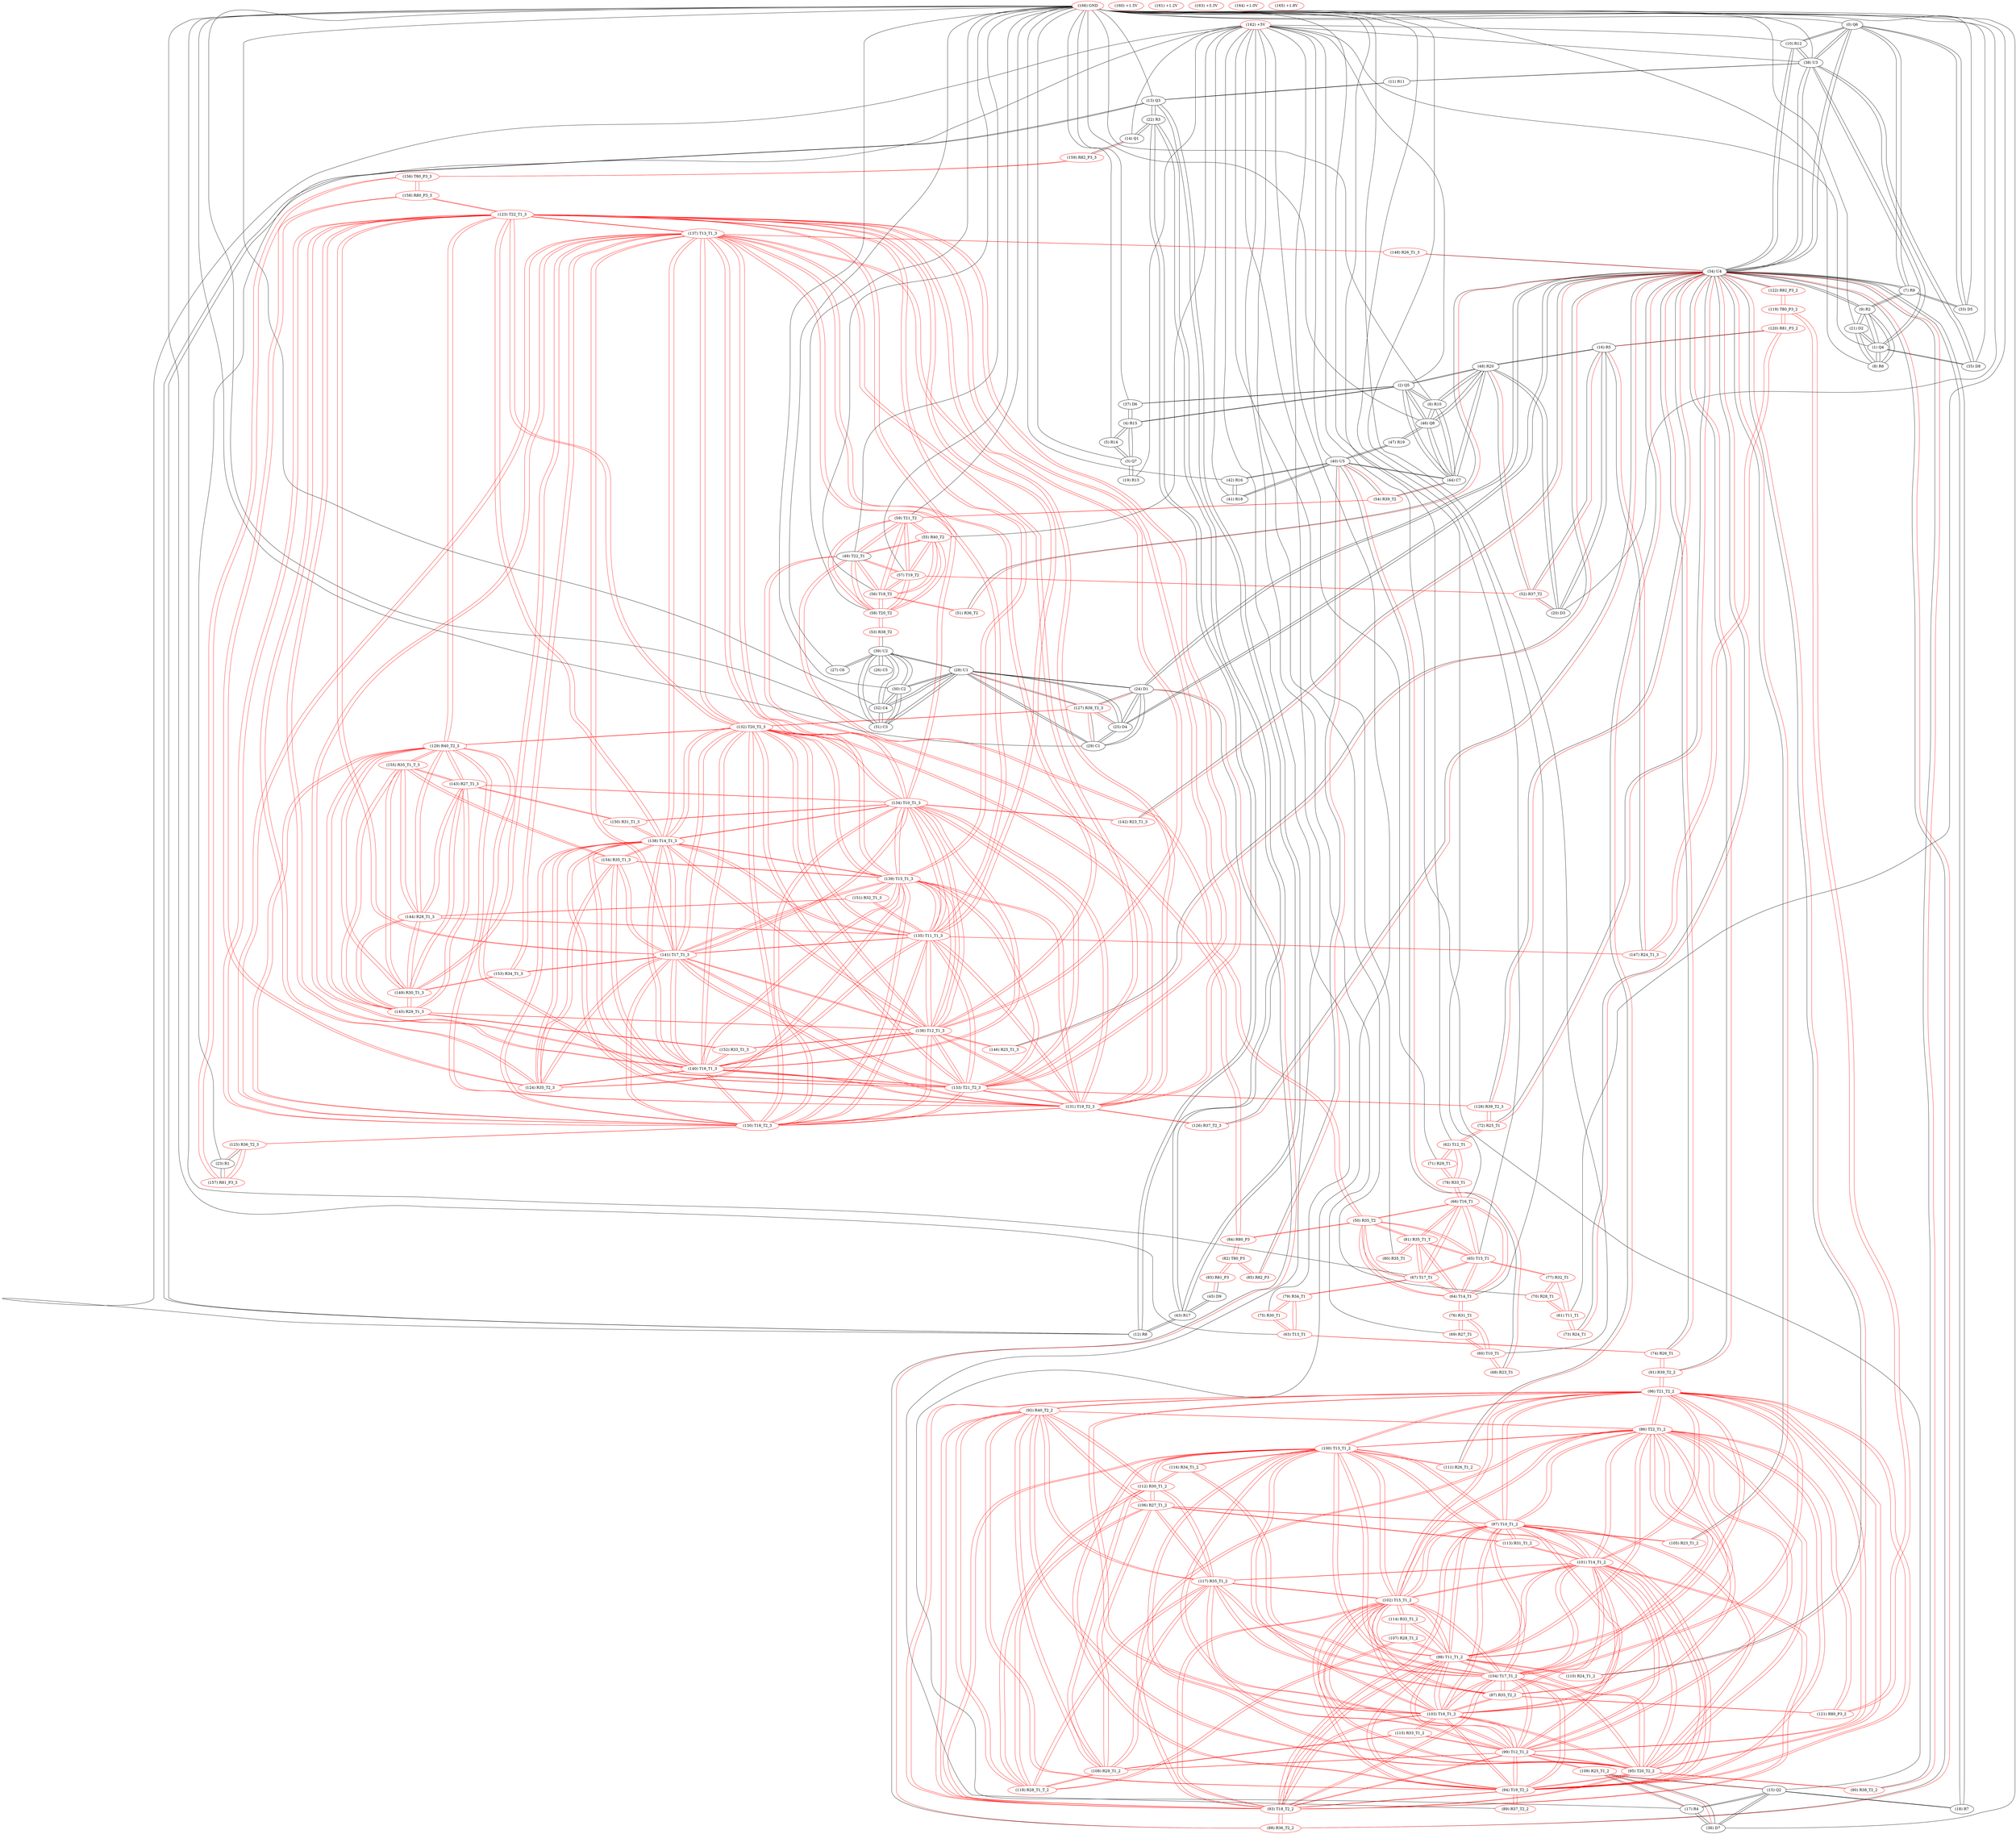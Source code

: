 graph {
	0 [label="(0) Q6"]
	10 [label="(10) R12"]
	34 [label="(34) U4"]
	38 [label="(38) U3"]
	7 [label="(7) R9"]
	33 [label="(33) D5"]
	1 [label="(1) Q4"]
	35 [label="(35) D8"]
	38 [label="(38) U3"]
	9 [label="(9) R2"]
	8 [label="(8) R6"]
	21 [label="(21) D2"]
	2 [label="(2) Q5"]
	6 [label="(6) R10"]
	48 [label="(48) R20"]
	44 [label="(44) C7"]
	46 [label="(46) Q8"]
	4 [label="(4) R15"]
	37 [label="(37) D6"]
	3 [label="(3) Q7"]
	4 [label="(4) R15"]
	5 [label="(5) R14"]
	19 [label="(19) R13"]
	4 [label="(4) R15"]
	3 [label="(3) Q7"]
	5 [label="(5) R14"]
	2 [label="(2) Q5"]
	37 [label="(37) D6"]
	5 [label="(5) R14"]
	3 [label="(3) Q7"]
	4 [label="(4) R15"]
	6 [label="(6) R10"]
	2 [label="(2) Q5"]
	48 [label="(48) R20"]
	44 [label="(44) C7"]
	46 [label="(46) Q8"]
	7 [label="(7) R9"]
	34 [label="(34) U4"]
	9 [label="(9) R2"]
	0 [label="(0) Q6"]
	33 [label="(33) D5"]
	8 [label="(8) R6"]
	1 [label="(1) Q4"]
	9 [label="(9) R2"]
	21 [label="(21) D2"]
	9 [label="(9) R2"]
	34 [label="(34) U4"]
	7 [label="(7) R9"]
	1 [label="(1) Q4"]
	8 [label="(8) R6"]
	21 [label="(21) D2"]
	10 [label="(10) R12"]
	0 [label="(0) Q6"]
	34 [label="(34) U4"]
	38 [label="(38) U3"]
	11 [label="(11) R11"]
	38 [label="(38) U3"]
	13 [label="(13) Q3"]
	12 [label="(12) R8"]
	13 [label="(13) Q3"]
	43 [label="(43) R17"]
	22 [label="(22) R3"]
	13 [label="(13) Q3"]
	12 [label="(12) R8"]
	43 [label="(43) R17"]
	22 [label="(22) R3"]
	11 [label="(11) R11"]
	14 [label="(14) Q1"]
	22 [label="(22) R3"]
	159 [label="(159) R82_P3_3"]
	15 [label="(15) Q2"]
	17 [label="(17) R4"]
	36 [label="(36) D7"]
	109 [label="(109) R25_T1_2"]
	18 [label="(18) R7"]
	16 [label="(16) R5"]
	120 [label="(120) R81_P3_2"]
	147 [label="(147) R24_T1_3"]
	48 [label="(48) R20"]
	20 [label="(20) D3"]
	52 [label="(52) R37_T2"]
	17 [label="(17) R4"]
	15 [label="(15) Q2"]
	36 [label="(36) D7"]
	109 [label="(109) R25_T1_2"]
	18 [label="(18) R7"]
	34 [label="(34) U4"]
	15 [label="(15) Q2"]
	19 [label="(19) R13"]
	3 [label="(3) Q7"]
	20 [label="(20) D3"]
	48 [label="(48) R20"]
	16 [label="(16) R5"]
	52 [label="(52) R37_T2"]
	21 [label="(21) D2"]
	1 [label="(1) Q4"]
	9 [label="(9) R2"]
	8 [label="(8) R6"]
	22 [label="(22) R3"]
	14 [label="(14) Q1"]
	12 [label="(12) R8"]
	13 [label="(13) Q3"]
	43 [label="(43) R17"]
	23 [label="(23) R1"]
	157 [label="(157) R81_P3_3"]
	125 [label="(125) R36_T2_3"]
	24 [label="(24) D1"]
	34 [label="(34) U4"]
	88 [label="(88) R36_T2_2"]
	25 [label="(25) D4"]
	28 [label="(28) U1"]
	29 [label="(29) C1"]
	127 [label="(127) R38_T2_3"]
	25 [label="(25) D4"]
	34 [label="(34) U4"]
	24 [label="(24) D1"]
	28 [label="(28) U1"]
	29 [label="(29) C1"]
	127 [label="(127) R38_T2_3"]
	26 [label="(26) C5"]
	39 [label="(39) U2"]
	27 [label="(27) C6"]
	39 [label="(39) U2"]
	28 [label="(28) U1"]
	39 [label="(39) U2"]
	31 [label="(31) C3"]
	32 [label="(32) C4"]
	30 [label="(30) C2"]
	24 [label="(24) D1"]
	25 [label="(25) D4"]
	29 [label="(29) C1"]
	127 [label="(127) R38_T2_3"]
	29 [label="(29) C1"]
	24 [label="(24) D1"]
	25 [label="(25) D4"]
	28 [label="(28) U1"]
	127 [label="(127) R38_T2_3"]
	30 [label="(30) C2"]
	39 [label="(39) U2"]
	28 [label="(28) U1"]
	31 [label="(31) C3"]
	32 [label="(32) C4"]
	31 [label="(31) C3"]
	39 [label="(39) U2"]
	28 [label="(28) U1"]
	32 [label="(32) C4"]
	30 [label="(30) C2"]
	32 [label="(32) C4"]
	39 [label="(39) U2"]
	28 [label="(28) U1"]
	31 [label="(31) C3"]
	30 [label="(30) C2"]
	33 [label="(33) D5"]
	0 [label="(0) Q6"]
	7 [label="(7) R9"]
	34 [label="(34) U4"]
	18 [label="(18) R7"]
	0 [label="(0) Q6"]
	10 [label="(10) R12"]
	38 [label="(38) U3"]
	24 [label="(24) D1"]
	88 [label="(88) R36_T2_2"]
	110 [label="(110) R24_T1_2"]
	142 [label="(142) R23_T1_3"]
	111 [label="(111) R26_T1_2"]
	74 [label="(74) R26_T1"]
	91 [label="(91) R39_T2_2"]
	126 [label="(126) R37_T2_3"]
	72 [label="(72) R25_T1"]
	128 [label="(128) R39_T2_3"]
	90 [label="(90) R38_T2_2"]
	146 [label="(146) R25_T1_3"]
	148 [label="(148) R26_T1_3"]
	51 [label="(51) R36_T2"]
	73 [label="(73) R24_T1"]
	105 [label="(105) R23_T1_2"]
	7 [label="(7) R9"]
	9 [label="(9) R2"]
	25 [label="(25) D4"]
	122 [label="(122) R82_P3_2"]
	35 [label="(35) D8"]
	1 [label="(1) Q4"]
	38 [label="(38) U3"]
	36 [label="(36) D7"]
	17 [label="(17) R4"]
	15 [label="(15) Q2"]
	109 [label="(109) R25_T1_2"]
	37 [label="(37) D6"]
	4 [label="(4) R15"]
	2 [label="(2) Q5"]
	38 [label="(38) U3"]
	0 [label="(0) Q6"]
	10 [label="(10) R12"]
	34 [label="(34) U4"]
	1 [label="(1) Q4"]
	35 [label="(35) D8"]
	11 [label="(11) R11"]
	39 [label="(39) U2"]
	28 [label="(28) U1"]
	31 [label="(31) C3"]
	32 [label="(32) C4"]
	30 [label="(30) C2"]
	26 [label="(26) C5"]
	53 [label="(53) R38_T2"]
	27 [label="(27) C6"]
	40 [label="(40) U5"]
	47 [label="(47) R19"]
	44 [label="(44) C7"]
	54 [label="(54) R39_T2"]
	42 [label="(42) R16"]
	41 [label="(41) R18"]
	68 [label="(68) R23_T1"]
	85 [label="(85) R82_P3"]
	41 [label="(41) R18"]
	42 [label="(42) R16"]
	40 [label="(40) U5"]
	42 [label="(42) R16"]
	41 [label="(41) R18"]
	40 [label="(40) U5"]
	43 [label="(43) R17"]
	45 [label="(45) D9"]
	12 [label="(12) R8"]
	13 [label="(13) Q3"]
	22 [label="(22) R3"]
	44 [label="(44) C7"]
	40 [label="(40) U5"]
	54 [label="(54) R39_T2"]
	6 [label="(6) R10"]
	2 [label="(2) Q5"]
	48 [label="(48) R20"]
	46 [label="(46) Q8"]
	45 [label="(45) D9"]
	43 [label="(43) R17"]
	83 [label="(83) R81_P3"]
	46 [label="(46) Q8"]
	47 [label="(47) R19"]
	6 [label="(6) R10"]
	2 [label="(2) Q5"]
	48 [label="(48) R20"]
	44 [label="(44) C7"]
	47 [label="(47) R19"]
	40 [label="(40) U5"]
	46 [label="(46) Q8"]
	48 [label="(48) R20"]
	6 [label="(6) R10"]
	2 [label="(2) Q5"]
	44 [label="(44) C7"]
	46 [label="(46) Q8"]
	20 [label="(20) D3"]
	16 [label="(16) R5"]
	52 [label="(52) R37_T2"]
	49 [label="(49) T22_T1"]
	57 [label="(57) T19_T2"]
	58 [label="(58) T20_T2"]
	59 [label="(59) T21_T2"]
	56 [label="(56) T18_T2"]
	55 [label="(55) R40_T2"]
	84 [label="(84) R80_P3"]
	50 [label="(50) R35_T2"]
	50 [label="(50) R35_T2" color=red]
	65 [label="(65) T15_T1"]
	66 [label="(66) T16_T1"]
	64 [label="(64) T14_T1"]
	67 [label="(67) T17_T1"]
	81 [label="(81) R35_T1_T"]
	84 [label="(84) R80_P3"]
	49 [label="(49) T22_T1"]
	51 [label="(51) R36_T2" color=red]
	34 [label="(34) U4"]
	56 [label="(56) T18_T2"]
	52 [label="(52) R37_T2" color=red]
	48 [label="(48) R20"]
	20 [label="(20) D3"]
	16 [label="(16) R5"]
	57 [label="(57) T19_T2"]
	53 [label="(53) R38_T2" color=red]
	39 [label="(39) U2"]
	58 [label="(58) T20_T2"]
	54 [label="(54) R39_T2" color=red]
	44 [label="(44) C7"]
	40 [label="(40) U5"]
	59 [label="(59) T21_T2"]
	55 [label="(55) R40_T2" color=red]
	57 [label="(57) T19_T2"]
	58 [label="(58) T20_T2"]
	59 [label="(59) T21_T2"]
	49 [label="(49) T22_T1"]
	56 [label="(56) T18_T2"]
	56 [label="(56) T18_T2" color=red]
	57 [label="(57) T19_T2"]
	58 [label="(58) T20_T2"]
	59 [label="(59) T21_T2"]
	49 [label="(49) T22_T1"]
	55 [label="(55) R40_T2"]
	51 [label="(51) R36_T2"]
	57 [label="(57) T19_T2" color=red]
	58 [label="(58) T20_T2"]
	59 [label="(59) T21_T2"]
	49 [label="(49) T22_T1"]
	56 [label="(56) T18_T2"]
	55 [label="(55) R40_T2"]
	52 [label="(52) R37_T2"]
	58 [label="(58) T20_T2" color=red]
	57 [label="(57) T19_T2"]
	59 [label="(59) T21_T2"]
	49 [label="(49) T22_T1"]
	56 [label="(56) T18_T2"]
	55 [label="(55) R40_T2"]
	53 [label="(53) R38_T2"]
	59 [label="(59) T21_T2" color=red]
	57 [label="(57) T19_T2"]
	58 [label="(58) T20_T2"]
	49 [label="(49) T22_T1"]
	56 [label="(56) T18_T2"]
	55 [label="(55) R40_T2"]
	54 [label="(54) R39_T2"]
	60 [label="(60) T10_T1" color=red]
	68 [label="(68) R23_T1"]
	69 [label="(69) R27_T1"]
	76 [label="(76) R31_T1"]
	61 [label="(61) T11_T1" color=red]
	73 [label="(73) R24_T1"]
	77 [label="(77) R32_T1"]
	70 [label="(70) R28_T1"]
	62 [label="(62) T12_T1" color=red]
	78 [label="(78) R33_T1"]
	71 [label="(71) R29_T1"]
	72 [label="(72) R25_T1"]
	63 [label="(63) T13_T1" color=red]
	75 [label="(75) R30_T1"]
	79 [label="(79) R34_T1"]
	74 [label="(74) R26_T1"]
	64 [label="(64) T14_T1" color=red]
	65 [label="(65) T15_T1"]
	66 [label="(66) T16_T1"]
	67 [label="(67) T17_T1"]
	50 [label="(50) R35_T2"]
	81 [label="(81) R35_T1_T"]
	76 [label="(76) R31_T1"]
	65 [label="(65) T15_T1" color=red]
	66 [label="(66) T16_T1"]
	64 [label="(64) T14_T1"]
	67 [label="(67) T17_T1"]
	50 [label="(50) R35_T2"]
	81 [label="(81) R35_T1_T"]
	77 [label="(77) R32_T1"]
	66 [label="(66) T16_T1" color=red]
	65 [label="(65) T15_T1"]
	64 [label="(64) T14_T1"]
	67 [label="(67) T17_T1"]
	50 [label="(50) R35_T2"]
	81 [label="(81) R35_T1_T"]
	78 [label="(78) R33_T1"]
	67 [label="(67) T17_T1" color=red]
	65 [label="(65) T15_T1"]
	66 [label="(66) T16_T1"]
	64 [label="(64) T14_T1"]
	50 [label="(50) R35_T2"]
	81 [label="(81) R35_T1_T"]
	79 [label="(79) R34_T1"]
	68 [label="(68) R23_T1" color=red]
	40 [label="(40) U5"]
	60 [label="(60) T10_T1"]
	69 [label="(69) R27_T1" color=red]
	60 [label="(60) T10_T1"]
	76 [label="(76) R31_T1"]
	70 [label="(70) R28_T1" color=red]
	77 [label="(77) R32_T1"]
	61 [label="(61) T11_T1"]
	71 [label="(71) R29_T1" color=red]
	78 [label="(78) R33_T1"]
	62 [label="(62) T12_T1"]
	72 [label="(72) R25_T1" color=red]
	34 [label="(34) U4"]
	128 [label="(128) R39_T2_3"]
	62 [label="(62) T12_T1"]
	73 [label="(73) R24_T1" color=red]
	34 [label="(34) U4"]
	61 [label="(61) T11_T1"]
	74 [label="(74) R26_T1" color=red]
	34 [label="(34) U4"]
	91 [label="(91) R39_T2_2"]
	63 [label="(63) T13_T1"]
	75 [label="(75) R30_T1" color=red]
	79 [label="(79) R34_T1"]
	63 [label="(63) T13_T1"]
	76 [label="(76) R31_T1" color=red]
	69 [label="(69) R27_T1"]
	60 [label="(60) T10_T1"]
	64 [label="(64) T14_T1"]
	77 [label="(77) R32_T1" color=red]
	65 [label="(65) T15_T1"]
	61 [label="(61) T11_T1"]
	70 [label="(70) R28_T1"]
	78 [label="(78) R33_T1" color=red]
	66 [label="(66) T16_T1"]
	62 [label="(62) T12_T1"]
	71 [label="(71) R29_T1"]
	79 [label="(79) R34_T1" color=red]
	67 [label="(67) T17_T1"]
	75 [label="(75) R30_T1"]
	63 [label="(63) T13_T1"]
	80 [label="(80) R35_T1" color=red]
	81 [label="(81) R35_T1_T"]
	81 [label="(81) R35_T1_T" color=red]
	65 [label="(65) T15_T1"]
	66 [label="(66) T16_T1"]
	64 [label="(64) T14_T1"]
	67 [label="(67) T17_T1"]
	50 [label="(50) R35_T2"]
	80 [label="(80) R35_T1"]
	82 [label="(82) T80_P3" color=red]
	83 [label="(83) R81_P3"]
	85 [label="(85) R82_P3"]
	84 [label="(84) R80_P3"]
	83 [label="(83) R81_P3" color=red]
	45 [label="(45) D9"]
	82 [label="(82) T80_P3"]
	84 [label="(84) R80_P3" color=red]
	49 [label="(49) T22_T1"]
	50 [label="(50) R35_T2"]
	82 [label="(82) T80_P3"]
	85 [label="(85) R82_P3" color=red]
	40 [label="(40) U5"]
	82 [label="(82) T80_P3"]
	86 [label="(86) T22_T1_2" color=red]
	100 [label="(100) T13_T1_2"]
	93 [label="(93) T18_T2_2"]
	94 [label="(94) T19_T2_2"]
	99 [label="(99) T12_T1_2"]
	102 [label="(102) T15_T1_2"]
	101 [label="(101) T14_T1_2"]
	95 [label="(95) T20_T2_2"]
	96 [label="(96) T21_T2_2"]
	98 [label="(98) T11_T1_2"]
	97 [label="(97) T10_T1_2"]
	103 [label="(103) T16_T1_2"]
	104 [label="(104) T17_T1_2"]
	92 [label="(92) R40_T2_2"]
	121 [label="(121) R80_P3_2"]
	87 [label="(87) R35_T2_2"]
	87 [label="(87) R35_T2_2" color=red]
	102 [label="(102) T15_T1_2"]
	103 [label="(103) T16_T1_2"]
	101 [label="(101) T14_T1_2"]
	104 [label="(104) T17_T1_2"]
	117 [label="(117) R35_T1_2"]
	121 [label="(121) R80_P3_2"]
	86 [label="(86) T22_T1_2"]
	88 [label="(88) R36_T2_2" color=red]
	24 [label="(24) D1"]
	34 [label="(34) U4"]
	93 [label="(93) T18_T2_2"]
	89 [label="(89) R37_T2_2" color=red]
	94 [label="(94) T19_T2_2"]
	90 [label="(90) R38_T2_2" color=red]
	34 [label="(34) U4"]
	95 [label="(95) T20_T2_2"]
	91 [label="(91) R39_T2_2" color=red]
	34 [label="(34) U4"]
	74 [label="(74) R26_T1"]
	96 [label="(96) T21_T2_2"]
	92 [label="(92) R40_T2_2" color=red]
	94 [label="(94) T19_T2_2"]
	95 [label="(95) T20_T2_2"]
	96 [label="(96) T21_T2_2"]
	86 [label="(86) T22_T1_2"]
	93 [label="(93) T18_T2_2"]
	108 [label="(108) R29_T1_2"]
	118 [label="(118) R28_T1_T_2"]
	112 [label="(112) R30_T1_2"]
	106 [label="(106) R27_T1_2"]
	117 [label="(117) R35_T1_2"]
	93 [label="(93) T18_T2_2" color=red]
	100 [label="(100) T13_T1_2"]
	94 [label="(94) T19_T2_2"]
	99 [label="(99) T12_T1_2"]
	102 [label="(102) T15_T1_2"]
	101 [label="(101) T14_T1_2"]
	95 [label="(95) T20_T2_2"]
	96 [label="(96) T21_T2_2"]
	98 [label="(98) T11_T1_2"]
	97 [label="(97) T10_T1_2"]
	86 [label="(86) T22_T1_2"]
	103 [label="(103) T16_T1_2"]
	104 [label="(104) T17_T1_2"]
	92 [label="(92) R40_T2_2"]
	88 [label="(88) R36_T2_2"]
	94 [label="(94) T19_T2_2" color=red]
	100 [label="(100) T13_T1_2"]
	93 [label="(93) T18_T2_2"]
	99 [label="(99) T12_T1_2"]
	102 [label="(102) T15_T1_2"]
	101 [label="(101) T14_T1_2"]
	95 [label="(95) T20_T2_2"]
	96 [label="(96) T21_T2_2"]
	98 [label="(98) T11_T1_2"]
	97 [label="(97) T10_T1_2"]
	86 [label="(86) T22_T1_2"]
	103 [label="(103) T16_T1_2"]
	104 [label="(104) T17_T1_2"]
	92 [label="(92) R40_T2_2"]
	89 [label="(89) R37_T2_2"]
	95 [label="(95) T20_T2_2" color=red]
	100 [label="(100) T13_T1_2"]
	93 [label="(93) T18_T2_2"]
	94 [label="(94) T19_T2_2"]
	99 [label="(99) T12_T1_2"]
	102 [label="(102) T15_T1_2"]
	101 [label="(101) T14_T1_2"]
	96 [label="(96) T21_T2_2"]
	98 [label="(98) T11_T1_2"]
	97 [label="(97) T10_T1_2"]
	86 [label="(86) T22_T1_2"]
	103 [label="(103) T16_T1_2"]
	104 [label="(104) T17_T1_2"]
	92 [label="(92) R40_T2_2"]
	90 [label="(90) R38_T2_2"]
	96 [label="(96) T21_T2_2" color=red]
	100 [label="(100) T13_T1_2"]
	93 [label="(93) T18_T2_2"]
	94 [label="(94) T19_T2_2"]
	99 [label="(99) T12_T1_2"]
	102 [label="(102) T15_T1_2"]
	101 [label="(101) T14_T1_2"]
	95 [label="(95) T20_T2_2"]
	98 [label="(98) T11_T1_2"]
	97 [label="(97) T10_T1_2"]
	86 [label="(86) T22_T1_2"]
	103 [label="(103) T16_T1_2"]
	104 [label="(104) T17_T1_2"]
	92 [label="(92) R40_T2_2"]
	91 [label="(91) R39_T2_2"]
	97 [label="(97) T10_T1_2" color=red]
	100 [label="(100) T13_T1_2"]
	93 [label="(93) T18_T2_2"]
	94 [label="(94) T19_T2_2"]
	99 [label="(99) T12_T1_2"]
	102 [label="(102) T15_T1_2"]
	101 [label="(101) T14_T1_2"]
	95 [label="(95) T20_T2_2"]
	96 [label="(96) T21_T2_2"]
	98 [label="(98) T11_T1_2"]
	86 [label="(86) T22_T1_2"]
	103 [label="(103) T16_T1_2"]
	104 [label="(104) T17_T1_2"]
	105 [label="(105) R23_T1_2"]
	106 [label="(106) R27_T1_2"]
	113 [label="(113) R31_T1_2"]
	98 [label="(98) T11_T1_2" color=red]
	100 [label="(100) T13_T1_2"]
	93 [label="(93) T18_T2_2"]
	94 [label="(94) T19_T2_2"]
	99 [label="(99) T12_T1_2"]
	102 [label="(102) T15_T1_2"]
	101 [label="(101) T14_T1_2"]
	95 [label="(95) T20_T2_2"]
	96 [label="(96) T21_T2_2"]
	97 [label="(97) T10_T1_2"]
	86 [label="(86) T22_T1_2"]
	103 [label="(103) T16_T1_2"]
	104 [label="(104) T17_T1_2"]
	110 [label="(110) R24_T1_2"]
	114 [label="(114) R32_T1_2"]
	107 [label="(107) R28_T1_2"]
	99 [label="(99) T12_T1_2" color=red]
	100 [label="(100) T13_T1_2"]
	93 [label="(93) T18_T2_2"]
	94 [label="(94) T19_T2_2"]
	102 [label="(102) T15_T1_2"]
	101 [label="(101) T14_T1_2"]
	95 [label="(95) T20_T2_2"]
	96 [label="(96) T21_T2_2"]
	98 [label="(98) T11_T1_2"]
	97 [label="(97) T10_T1_2"]
	86 [label="(86) T22_T1_2"]
	103 [label="(103) T16_T1_2"]
	104 [label="(104) T17_T1_2"]
	115 [label="(115) R33_T1_2"]
	108 [label="(108) R29_T1_2"]
	109 [label="(109) R25_T1_2"]
	100 [label="(100) T13_T1_2" color=red]
	93 [label="(93) T18_T2_2"]
	94 [label="(94) T19_T2_2"]
	99 [label="(99) T12_T1_2"]
	102 [label="(102) T15_T1_2"]
	101 [label="(101) T14_T1_2"]
	95 [label="(95) T20_T2_2"]
	96 [label="(96) T21_T2_2"]
	98 [label="(98) T11_T1_2"]
	97 [label="(97) T10_T1_2"]
	86 [label="(86) T22_T1_2"]
	103 [label="(103) T16_T1_2"]
	104 [label="(104) T17_T1_2"]
	112 [label="(112) R30_T1_2"]
	116 [label="(116) R34_T1_2"]
	111 [label="(111) R26_T1_2"]
	101 [label="(101) T14_T1_2" color=red]
	100 [label="(100) T13_T1_2"]
	93 [label="(93) T18_T2_2"]
	94 [label="(94) T19_T2_2"]
	99 [label="(99) T12_T1_2"]
	102 [label="(102) T15_T1_2"]
	95 [label="(95) T20_T2_2"]
	96 [label="(96) T21_T2_2"]
	98 [label="(98) T11_T1_2"]
	97 [label="(97) T10_T1_2"]
	86 [label="(86) T22_T1_2"]
	103 [label="(103) T16_T1_2"]
	104 [label="(104) T17_T1_2"]
	87 [label="(87) R35_T2_2"]
	117 [label="(117) R35_T1_2"]
	113 [label="(113) R31_T1_2"]
	102 [label="(102) T15_T1_2" color=red]
	100 [label="(100) T13_T1_2"]
	93 [label="(93) T18_T2_2"]
	94 [label="(94) T19_T2_2"]
	99 [label="(99) T12_T1_2"]
	101 [label="(101) T14_T1_2"]
	95 [label="(95) T20_T2_2"]
	96 [label="(96) T21_T2_2"]
	98 [label="(98) T11_T1_2"]
	97 [label="(97) T10_T1_2"]
	86 [label="(86) T22_T1_2"]
	103 [label="(103) T16_T1_2"]
	104 [label="(104) T17_T1_2"]
	87 [label="(87) R35_T2_2"]
	117 [label="(117) R35_T1_2"]
	114 [label="(114) R32_T1_2"]
	103 [label="(103) T16_T1_2" color=red]
	100 [label="(100) T13_T1_2"]
	93 [label="(93) T18_T2_2"]
	94 [label="(94) T19_T2_2"]
	99 [label="(99) T12_T1_2"]
	102 [label="(102) T15_T1_2"]
	101 [label="(101) T14_T1_2"]
	95 [label="(95) T20_T2_2"]
	96 [label="(96) T21_T2_2"]
	98 [label="(98) T11_T1_2"]
	97 [label="(97) T10_T1_2"]
	86 [label="(86) T22_T1_2"]
	104 [label="(104) T17_T1_2"]
	87 [label="(87) R35_T2_2"]
	117 [label="(117) R35_T1_2"]
	115 [label="(115) R33_T1_2"]
	104 [label="(104) T17_T1_2" color=red]
	100 [label="(100) T13_T1_2"]
	93 [label="(93) T18_T2_2"]
	94 [label="(94) T19_T2_2"]
	99 [label="(99) T12_T1_2"]
	102 [label="(102) T15_T1_2"]
	101 [label="(101) T14_T1_2"]
	95 [label="(95) T20_T2_2"]
	96 [label="(96) T21_T2_2"]
	98 [label="(98) T11_T1_2"]
	97 [label="(97) T10_T1_2"]
	86 [label="(86) T22_T1_2"]
	103 [label="(103) T16_T1_2"]
	87 [label="(87) R35_T2_2"]
	117 [label="(117) R35_T1_2"]
	116 [label="(116) R34_T1_2"]
	105 [label="(105) R23_T1_2" color=red]
	34 [label="(34) U4"]
	97 [label="(97) T10_T1_2"]
	106 [label="(106) R27_T1_2" color=red]
	92 [label="(92) R40_T2_2"]
	108 [label="(108) R29_T1_2"]
	118 [label="(118) R28_T1_T_2"]
	112 [label="(112) R30_T1_2"]
	117 [label="(117) R35_T1_2"]
	97 [label="(97) T10_T1_2"]
	113 [label="(113) R31_T1_2"]
	107 [label="(107) R28_T1_2" color=red]
	114 [label="(114) R32_T1_2"]
	98 [label="(98) T11_T1_2"]
	118 [label="(118) R28_T1_T_2"]
	108 [label="(108) R29_T1_2" color=red]
	92 [label="(92) R40_T2_2"]
	118 [label="(118) R28_T1_T_2"]
	112 [label="(112) R30_T1_2"]
	106 [label="(106) R27_T1_2"]
	117 [label="(117) R35_T1_2"]
	115 [label="(115) R33_T1_2"]
	99 [label="(99) T12_T1_2"]
	109 [label="(109) R25_T1_2" color=red]
	17 [label="(17) R4"]
	15 [label="(15) Q2"]
	36 [label="(36) D7"]
	99 [label="(99) T12_T1_2"]
	110 [label="(110) R24_T1_2" color=red]
	34 [label="(34) U4"]
	98 [label="(98) T11_T1_2"]
	111 [label="(111) R26_T1_2" color=red]
	34 [label="(34) U4"]
	100 [label="(100) T13_T1_2"]
	112 [label="(112) R30_T1_2" color=red]
	92 [label="(92) R40_T2_2"]
	108 [label="(108) R29_T1_2"]
	118 [label="(118) R28_T1_T_2"]
	106 [label="(106) R27_T1_2"]
	117 [label="(117) R35_T1_2"]
	116 [label="(116) R34_T1_2"]
	100 [label="(100) T13_T1_2"]
	113 [label="(113) R31_T1_2" color=red]
	106 [label="(106) R27_T1_2"]
	97 [label="(97) T10_T1_2"]
	101 [label="(101) T14_T1_2"]
	114 [label="(114) R32_T1_2" color=red]
	102 [label="(102) T15_T1_2"]
	98 [label="(98) T11_T1_2"]
	107 [label="(107) R28_T1_2"]
	115 [label="(115) R33_T1_2" color=red]
	103 [label="(103) T16_T1_2"]
	99 [label="(99) T12_T1_2"]
	108 [label="(108) R29_T1_2"]
	116 [label="(116) R34_T1_2" color=red]
	104 [label="(104) T17_T1_2"]
	112 [label="(112) R30_T1_2"]
	100 [label="(100) T13_T1_2"]
	117 [label="(117) R35_T1_2" color=red]
	102 [label="(102) T15_T1_2"]
	103 [label="(103) T16_T1_2"]
	101 [label="(101) T14_T1_2"]
	104 [label="(104) T17_T1_2"]
	87 [label="(87) R35_T2_2"]
	92 [label="(92) R40_T2_2"]
	108 [label="(108) R29_T1_2"]
	118 [label="(118) R28_T1_T_2"]
	112 [label="(112) R30_T1_2"]
	106 [label="(106) R27_T1_2"]
	118 [label="(118) R28_T1_T_2" color=red]
	92 [label="(92) R40_T2_2"]
	108 [label="(108) R29_T1_2"]
	112 [label="(112) R30_T1_2"]
	106 [label="(106) R27_T1_2"]
	117 [label="(117) R35_T1_2"]
	107 [label="(107) R28_T1_2"]
	119 [label="(119) T80_P3_2" color=red]
	120 [label="(120) R81_P3_2"]
	122 [label="(122) R82_P3_2"]
	121 [label="(121) R80_P3_2"]
	120 [label="(120) R81_P3_2" color=red]
	16 [label="(16) R5"]
	147 [label="(147) R24_T1_3"]
	119 [label="(119) T80_P3_2"]
	121 [label="(121) R80_P3_2" color=red]
	86 [label="(86) T22_T1_2"]
	87 [label="(87) R35_T2_2"]
	119 [label="(119) T80_P3_2"]
	122 [label="(122) R82_P3_2" color=red]
	34 [label="(34) U4"]
	119 [label="(119) T80_P3_2"]
	123 [label="(123) T22_T1_3" color=red]
	137 [label="(137) T13_T1_3"]
	130 [label="(130) T18_T2_3"]
	131 [label="(131) T19_T2_3"]
	136 [label="(136) T12_T1_3"]
	139 [label="(139) T15_T1_3"]
	138 [label="(138) T14_T1_3"]
	132 [label="(132) T20_T2_3"]
	133 [label="(133) T21_T2_3"]
	135 [label="(135) T11_T1_3"]
	134 [label="(134) T10_T1_3"]
	140 [label="(140) T16_T1_3"]
	141 [label="(141) T17_T1_3"]
	129 [label="(129) R40_T2_3"]
	158 [label="(158) R80_P3_3"]
	124 [label="(124) R35_T2_3"]
	124 [label="(124) R35_T2_3" color=red]
	139 [label="(139) T15_T1_3"]
	140 [label="(140) T16_T1_3"]
	138 [label="(138) T14_T1_3"]
	141 [label="(141) T17_T1_3"]
	154 [label="(154) R35_T1_3"]
	158 [label="(158) R80_P3_3"]
	123 [label="(123) T22_T1_3"]
	125 [label="(125) R36_T2_3" color=red]
	23 [label="(23) R1"]
	157 [label="(157) R81_P3_3"]
	130 [label="(130) T18_T2_3"]
	126 [label="(126) R37_T2_3" color=red]
	34 [label="(34) U4"]
	131 [label="(131) T19_T2_3"]
	127 [label="(127) R38_T2_3" color=red]
	24 [label="(24) D1"]
	25 [label="(25) D4"]
	28 [label="(28) U1"]
	29 [label="(29) C1"]
	132 [label="(132) T20_T2_3"]
	128 [label="(128) R39_T2_3" color=red]
	34 [label="(34) U4"]
	72 [label="(72) R25_T1"]
	133 [label="(133) T21_T2_3"]
	129 [label="(129) R40_T2_3" color=red]
	131 [label="(131) T19_T2_3"]
	132 [label="(132) T20_T2_3"]
	133 [label="(133) T21_T2_3"]
	123 [label="(123) T22_T1_3"]
	130 [label="(130) T18_T2_3"]
	145 [label="(145) R29_T1_3"]
	144 [label="(144) R28_T1_3"]
	149 [label="(149) R30_T1_3"]
	143 [label="(143) R27_T1_3"]
	155 [label="(155) R35_T1_T_3"]
	130 [label="(130) T18_T2_3" color=red]
	137 [label="(137) T13_T1_3"]
	131 [label="(131) T19_T2_3"]
	136 [label="(136) T12_T1_3"]
	139 [label="(139) T15_T1_3"]
	138 [label="(138) T14_T1_3"]
	132 [label="(132) T20_T2_3"]
	133 [label="(133) T21_T2_3"]
	135 [label="(135) T11_T1_3"]
	134 [label="(134) T10_T1_3"]
	123 [label="(123) T22_T1_3"]
	140 [label="(140) T16_T1_3"]
	141 [label="(141) T17_T1_3"]
	129 [label="(129) R40_T2_3"]
	125 [label="(125) R36_T2_3"]
	131 [label="(131) T19_T2_3" color=red]
	137 [label="(137) T13_T1_3"]
	130 [label="(130) T18_T2_3"]
	136 [label="(136) T12_T1_3"]
	139 [label="(139) T15_T1_3"]
	138 [label="(138) T14_T1_3"]
	132 [label="(132) T20_T2_3"]
	133 [label="(133) T21_T2_3"]
	135 [label="(135) T11_T1_3"]
	134 [label="(134) T10_T1_3"]
	123 [label="(123) T22_T1_3"]
	140 [label="(140) T16_T1_3"]
	141 [label="(141) T17_T1_3"]
	129 [label="(129) R40_T2_3"]
	126 [label="(126) R37_T2_3"]
	132 [label="(132) T20_T2_3" color=red]
	137 [label="(137) T13_T1_3"]
	130 [label="(130) T18_T2_3"]
	131 [label="(131) T19_T2_3"]
	136 [label="(136) T12_T1_3"]
	139 [label="(139) T15_T1_3"]
	138 [label="(138) T14_T1_3"]
	133 [label="(133) T21_T2_3"]
	135 [label="(135) T11_T1_3"]
	134 [label="(134) T10_T1_3"]
	123 [label="(123) T22_T1_3"]
	140 [label="(140) T16_T1_3"]
	141 [label="(141) T17_T1_3"]
	129 [label="(129) R40_T2_3"]
	127 [label="(127) R38_T2_3"]
	133 [label="(133) T21_T2_3" color=red]
	137 [label="(137) T13_T1_3"]
	130 [label="(130) T18_T2_3"]
	131 [label="(131) T19_T2_3"]
	136 [label="(136) T12_T1_3"]
	139 [label="(139) T15_T1_3"]
	138 [label="(138) T14_T1_3"]
	132 [label="(132) T20_T2_3"]
	135 [label="(135) T11_T1_3"]
	134 [label="(134) T10_T1_3"]
	123 [label="(123) T22_T1_3"]
	140 [label="(140) T16_T1_3"]
	141 [label="(141) T17_T1_3"]
	129 [label="(129) R40_T2_3"]
	128 [label="(128) R39_T2_3"]
	134 [label="(134) T10_T1_3" color=red]
	137 [label="(137) T13_T1_3"]
	130 [label="(130) T18_T2_3"]
	131 [label="(131) T19_T2_3"]
	136 [label="(136) T12_T1_3"]
	139 [label="(139) T15_T1_3"]
	138 [label="(138) T14_T1_3"]
	132 [label="(132) T20_T2_3"]
	133 [label="(133) T21_T2_3"]
	135 [label="(135) T11_T1_3"]
	123 [label="(123) T22_T1_3"]
	140 [label="(140) T16_T1_3"]
	141 [label="(141) T17_T1_3"]
	142 [label="(142) R23_T1_3"]
	143 [label="(143) R27_T1_3"]
	150 [label="(150) R31_T1_3"]
	135 [label="(135) T11_T1_3" color=red]
	137 [label="(137) T13_T1_3"]
	130 [label="(130) T18_T2_3"]
	131 [label="(131) T19_T2_3"]
	136 [label="(136) T12_T1_3"]
	139 [label="(139) T15_T1_3"]
	138 [label="(138) T14_T1_3"]
	132 [label="(132) T20_T2_3"]
	133 [label="(133) T21_T2_3"]
	134 [label="(134) T10_T1_3"]
	123 [label="(123) T22_T1_3"]
	140 [label="(140) T16_T1_3"]
	141 [label="(141) T17_T1_3"]
	147 [label="(147) R24_T1_3"]
	151 [label="(151) R32_T1_3"]
	144 [label="(144) R28_T1_3"]
	136 [label="(136) T12_T1_3" color=red]
	137 [label="(137) T13_T1_3"]
	130 [label="(130) T18_T2_3"]
	131 [label="(131) T19_T2_3"]
	139 [label="(139) T15_T1_3"]
	138 [label="(138) T14_T1_3"]
	132 [label="(132) T20_T2_3"]
	133 [label="(133) T21_T2_3"]
	135 [label="(135) T11_T1_3"]
	134 [label="(134) T10_T1_3"]
	123 [label="(123) T22_T1_3"]
	140 [label="(140) T16_T1_3"]
	141 [label="(141) T17_T1_3"]
	152 [label="(152) R33_T1_3"]
	145 [label="(145) R29_T1_3"]
	146 [label="(146) R25_T1_3"]
	137 [label="(137) T13_T1_3" color=red]
	130 [label="(130) T18_T2_3"]
	131 [label="(131) T19_T2_3"]
	136 [label="(136) T12_T1_3"]
	139 [label="(139) T15_T1_3"]
	138 [label="(138) T14_T1_3"]
	132 [label="(132) T20_T2_3"]
	133 [label="(133) T21_T2_3"]
	135 [label="(135) T11_T1_3"]
	134 [label="(134) T10_T1_3"]
	123 [label="(123) T22_T1_3"]
	140 [label="(140) T16_T1_3"]
	141 [label="(141) T17_T1_3"]
	149 [label="(149) R30_T1_3"]
	153 [label="(153) R34_T1_3"]
	148 [label="(148) R26_T1_3"]
	138 [label="(138) T14_T1_3" color=red]
	137 [label="(137) T13_T1_3"]
	130 [label="(130) T18_T2_3"]
	131 [label="(131) T19_T2_3"]
	136 [label="(136) T12_T1_3"]
	139 [label="(139) T15_T1_3"]
	132 [label="(132) T20_T2_3"]
	133 [label="(133) T21_T2_3"]
	135 [label="(135) T11_T1_3"]
	134 [label="(134) T10_T1_3"]
	123 [label="(123) T22_T1_3"]
	140 [label="(140) T16_T1_3"]
	141 [label="(141) T17_T1_3"]
	124 [label="(124) R35_T2_3"]
	154 [label="(154) R35_T1_3"]
	150 [label="(150) R31_T1_3"]
	139 [label="(139) T15_T1_3" color=red]
	137 [label="(137) T13_T1_3"]
	130 [label="(130) T18_T2_3"]
	131 [label="(131) T19_T2_3"]
	136 [label="(136) T12_T1_3"]
	138 [label="(138) T14_T1_3"]
	132 [label="(132) T20_T2_3"]
	133 [label="(133) T21_T2_3"]
	135 [label="(135) T11_T1_3"]
	134 [label="(134) T10_T1_3"]
	123 [label="(123) T22_T1_3"]
	140 [label="(140) T16_T1_3"]
	141 [label="(141) T17_T1_3"]
	124 [label="(124) R35_T2_3"]
	154 [label="(154) R35_T1_3"]
	151 [label="(151) R32_T1_3"]
	140 [label="(140) T16_T1_3" color=red]
	137 [label="(137) T13_T1_3"]
	130 [label="(130) T18_T2_3"]
	131 [label="(131) T19_T2_3"]
	136 [label="(136) T12_T1_3"]
	139 [label="(139) T15_T1_3"]
	138 [label="(138) T14_T1_3"]
	132 [label="(132) T20_T2_3"]
	133 [label="(133) T21_T2_3"]
	135 [label="(135) T11_T1_3"]
	134 [label="(134) T10_T1_3"]
	123 [label="(123) T22_T1_3"]
	141 [label="(141) T17_T1_3"]
	124 [label="(124) R35_T2_3"]
	154 [label="(154) R35_T1_3"]
	152 [label="(152) R33_T1_3"]
	141 [label="(141) T17_T1_3" color=red]
	137 [label="(137) T13_T1_3"]
	130 [label="(130) T18_T2_3"]
	131 [label="(131) T19_T2_3"]
	136 [label="(136) T12_T1_3"]
	139 [label="(139) T15_T1_3"]
	138 [label="(138) T14_T1_3"]
	132 [label="(132) T20_T2_3"]
	133 [label="(133) T21_T2_3"]
	135 [label="(135) T11_T1_3"]
	134 [label="(134) T10_T1_3"]
	123 [label="(123) T22_T1_3"]
	140 [label="(140) T16_T1_3"]
	124 [label="(124) R35_T2_3"]
	154 [label="(154) R35_T1_3"]
	153 [label="(153) R34_T1_3"]
	142 [label="(142) R23_T1_3" color=red]
	34 [label="(34) U4"]
	134 [label="(134) T10_T1_3"]
	143 [label="(143) R27_T1_3" color=red]
	129 [label="(129) R40_T2_3"]
	145 [label="(145) R29_T1_3"]
	144 [label="(144) R28_T1_3"]
	149 [label="(149) R30_T1_3"]
	155 [label="(155) R35_T1_T_3"]
	134 [label="(134) T10_T1_3"]
	150 [label="(150) R31_T1_3"]
	144 [label="(144) R28_T1_3" color=red]
	129 [label="(129) R40_T2_3"]
	145 [label="(145) R29_T1_3"]
	149 [label="(149) R30_T1_3"]
	143 [label="(143) R27_T1_3"]
	155 [label="(155) R35_T1_T_3"]
	151 [label="(151) R32_T1_3"]
	135 [label="(135) T11_T1_3"]
	145 [label="(145) R29_T1_3" color=red]
	129 [label="(129) R40_T2_3"]
	144 [label="(144) R28_T1_3"]
	149 [label="(149) R30_T1_3"]
	143 [label="(143) R27_T1_3"]
	155 [label="(155) R35_T1_T_3"]
	152 [label="(152) R33_T1_3"]
	136 [label="(136) T12_T1_3"]
	146 [label="(146) R25_T1_3" color=red]
	34 [label="(34) U4"]
	136 [label="(136) T12_T1_3"]
	147 [label="(147) R24_T1_3" color=red]
	120 [label="(120) R81_P3_2"]
	16 [label="(16) R5"]
	135 [label="(135) T11_T1_3"]
	148 [label="(148) R26_T1_3" color=red]
	34 [label="(34) U4"]
	137 [label="(137) T13_T1_3"]
	149 [label="(149) R30_T1_3" color=red]
	129 [label="(129) R40_T2_3"]
	145 [label="(145) R29_T1_3"]
	144 [label="(144) R28_T1_3"]
	143 [label="(143) R27_T1_3"]
	155 [label="(155) R35_T1_T_3"]
	153 [label="(153) R34_T1_3"]
	137 [label="(137) T13_T1_3"]
	150 [label="(150) R31_T1_3" color=red]
	143 [label="(143) R27_T1_3"]
	134 [label="(134) T10_T1_3"]
	138 [label="(138) T14_T1_3"]
	151 [label="(151) R32_T1_3" color=red]
	139 [label="(139) T15_T1_3"]
	135 [label="(135) T11_T1_3"]
	144 [label="(144) R28_T1_3"]
	152 [label="(152) R33_T1_3" color=red]
	140 [label="(140) T16_T1_3"]
	136 [label="(136) T12_T1_3"]
	145 [label="(145) R29_T1_3"]
	153 [label="(153) R34_T1_3" color=red]
	141 [label="(141) T17_T1_3"]
	149 [label="(149) R30_T1_3"]
	137 [label="(137) T13_T1_3"]
	154 [label="(154) R35_T1_3" color=red]
	139 [label="(139) T15_T1_3"]
	140 [label="(140) T16_T1_3"]
	138 [label="(138) T14_T1_3"]
	141 [label="(141) T17_T1_3"]
	124 [label="(124) R35_T2_3"]
	155 [label="(155) R35_T1_T_3"]
	155 [label="(155) R35_T1_T_3" color=red]
	129 [label="(129) R40_T2_3"]
	145 [label="(145) R29_T1_3"]
	144 [label="(144) R28_T1_3"]
	149 [label="(149) R30_T1_3"]
	143 [label="(143) R27_T1_3"]
	154 [label="(154) R35_T1_3"]
	156 [label="(156) T80_P3_3" color=red]
	157 [label="(157) R81_P3_3"]
	159 [label="(159) R82_P3_3"]
	158 [label="(158) R80_P3_3"]
	157 [label="(157) R81_P3_3" color=red]
	23 [label="(23) R1"]
	125 [label="(125) R36_T2_3"]
	156 [label="(156) T80_P3_3"]
	158 [label="(158) R80_P3_3" color=red]
	123 [label="(123) T22_T1_3"]
	124 [label="(124) R35_T2_3"]
	156 [label="(156) T80_P3_3"]
	159 [label="(159) R82_P3_3" color=red]
	14 [label="(14) Q1"]
	156 [label="(156) T80_P3_3"]
	160 [label="(160) +1.5V" color=red]
	161 [label="(161) +1.2V" color=red]
	162 [label="(162) +5V" color=red]
	2 [label="(2) Q5"]
	1 [label="(1) Q4"]
	12 [label="(12) R8"]
	41 [label="(41) R18"]
	40 [label="(40) U5"]
	38 [label="(38) U3"]
	15 [label="(15) Q2"]
	17 [label="(17) R4"]
	14 [label="(14) Q1"]
	23 [label="(23) R1"]
	19 [label="(19) R13"]
	10 [label="(10) R12"]
	89 [label="(89) R37_T2_2"]
	55 [label="(55) R40_T2"]
	71 [label="(71) R29_T1"]
	70 [label="(70) R28_T1"]
	75 [label="(75) R30_T1"]
	69 [label="(69) R27_T1"]
	80 [label="(80) R35_T1"]
	163 [label="(163) +3.3V" color=red]
	164 [label="(164) +1.0V" color=red]
	165 [label="(165) +1.8V" color=red]
	166 [label="(166) GND" color=red]
	31 [label="(31) C3"]
	32 [label="(32) C4"]
	20 [label="(20) D3"]
	0 [label="(0) Q6"]
	21 [label="(21) D2"]
	30 [label="(30) C2"]
	38 [label="(38) U3"]
	29 [label="(29) C1"]
	42 [label="(42) R16"]
	27 [label="(27) C6"]
	6 [label="(6) R10"]
	5 [label="(5) R14"]
	3 [label="(3) Q7"]
	13 [label="(13) Q3"]
	8 [label="(8) R6"]
	33 [label="(33) D5"]
	35 [label="(35) D8"]
	46 [label="(46) Q8"]
	36 [label="(36) D7"]
	37 [label="(37) D6"]
	63 [label="(63) T13_T1"]
	56 [label="(56) T18_T2"]
	57 [label="(57) T19_T2"]
	62 [label="(62) T12_T1"]
	65 [label="(65) T15_T1"]
	64 [label="(64) T14_T1"]
	58 [label="(58) T20_T2"]
	59 [label="(59) T21_T2"]
	61 [label="(61) T11_T1"]
	60 [label="(60) T10_T1"]
	49 [label="(49) T22_T1"]
	66 [label="(66) T16_T1"]
	67 [label="(67) T17_T1"]
	0 -- 10
	0 -- 34
	0 -- 38
	0 -- 7
	0 -- 33
	1 -- 35
	1 -- 38
	1 -- 9
	1 -- 8
	1 -- 21
	2 -- 6
	2 -- 48
	2 -- 44
	2 -- 46
	2 -- 4
	2 -- 37
	3 -- 4
	3 -- 5
	3 -- 19
	4 -- 3
	4 -- 5
	4 -- 2
	4 -- 37
	5 -- 3
	5 -- 4
	6 -- 2
	6 -- 48
	6 -- 44
	6 -- 46
	7 -- 34
	7 -- 9
	7 -- 0
	7 -- 33
	8 -- 1
	8 -- 9
	8 -- 21
	9 -- 34
	9 -- 7
	9 -- 1
	9 -- 8
	9 -- 21
	10 -- 0
	10 -- 34
	10 -- 38
	11 -- 38
	11 -- 13
	12 -- 13
	12 -- 43
	12 -- 22
	13 -- 12
	13 -- 43
	13 -- 22
	13 -- 11
	14 -- 22
	14 -- 159
	15 -- 17
	15 -- 36
	15 -- 109
	15 -- 18
	16 -- 120
	16 -- 147
	16 -- 48
	16 -- 20
	16 -- 52
	17 -- 15
	17 -- 36
	17 -- 109
	18 -- 34
	18 -- 15
	19 -- 3
	20 -- 48
	20 -- 16
	20 -- 52
	21 -- 1
	21 -- 9
	21 -- 8
	22 -- 14
	22 -- 12
	22 -- 13
	22 -- 43
	23 -- 157
	23 -- 125
	24 -- 34
	24 -- 88
	24 -- 25
	24 -- 28
	24 -- 29
	24 -- 127
	25 -- 34
	25 -- 24
	25 -- 28
	25 -- 29
	25 -- 127
	26 -- 39
	27 -- 39
	28 -- 39
	28 -- 31
	28 -- 32
	28 -- 30
	28 -- 24
	28 -- 25
	28 -- 29
	28 -- 127
	29 -- 24
	29 -- 25
	29 -- 28
	29 -- 127
	30 -- 39
	30 -- 28
	30 -- 31
	30 -- 32
	31 -- 39
	31 -- 28
	31 -- 32
	31 -- 30
	32 -- 39
	32 -- 28
	32 -- 31
	32 -- 30
	33 -- 0
	33 -- 7
	34 -- 18
	34 -- 0
	34 -- 10
	34 -- 38
	34 -- 24
	34 -- 88
	34 -- 110
	34 -- 142
	34 -- 111
	34 -- 74
	34 -- 91
	34 -- 126
	34 -- 72
	34 -- 128
	34 -- 90
	34 -- 146
	34 -- 148
	34 -- 51
	34 -- 73
	34 -- 105
	34 -- 7
	34 -- 9
	34 -- 25
	34 -- 122
	35 -- 1
	35 -- 38
	36 -- 17
	36 -- 15
	36 -- 109
	37 -- 4
	37 -- 2
	38 -- 0
	38 -- 10
	38 -- 34
	38 -- 1
	38 -- 35
	38 -- 11
	39 -- 28
	39 -- 31
	39 -- 32
	39 -- 30
	39 -- 26
	39 -- 53
	39 -- 27
	40 -- 47
	40 -- 44
	40 -- 54
	40 -- 42
	40 -- 41
	40 -- 68
	40 -- 85
	41 -- 42
	41 -- 40
	42 -- 41
	42 -- 40
	43 -- 45
	43 -- 12
	43 -- 13
	43 -- 22
	44 -- 40
	44 -- 54
	44 -- 6
	44 -- 2
	44 -- 48
	44 -- 46
	45 -- 43
	45 -- 83
	46 -- 47
	46 -- 6
	46 -- 2
	46 -- 48
	46 -- 44
	47 -- 40
	47 -- 46
	48 -- 6
	48 -- 2
	48 -- 44
	48 -- 46
	48 -- 20
	48 -- 16
	48 -- 52
	49 -- 57 [color=red]
	49 -- 58 [color=red]
	49 -- 59 [color=red]
	49 -- 56 [color=red]
	49 -- 55 [color=red]
	49 -- 84 [color=red]
	49 -- 50 [color=red]
	50 -- 65 [color=red]
	50 -- 66 [color=red]
	50 -- 64 [color=red]
	50 -- 67 [color=red]
	50 -- 81 [color=red]
	50 -- 84 [color=red]
	50 -- 49 [color=red]
	51 -- 34 [color=red]
	51 -- 56 [color=red]
	52 -- 48 [color=red]
	52 -- 20 [color=red]
	52 -- 16 [color=red]
	52 -- 57 [color=red]
	53 -- 39 [color=red]
	53 -- 58 [color=red]
	54 -- 44 [color=red]
	54 -- 40 [color=red]
	54 -- 59 [color=red]
	55 -- 57 [color=red]
	55 -- 58 [color=red]
	55 -- 59 [color=red]
	55 -- 49 [color=red]
	55 -- 56 [color=red]
	56 -- 57 [color=red]
	56 -- 58 [color=red]
	56 -- 59 [color=red]
	56 -- 49 [color=red]
	56 -- 55 [color=red]
	56 -- 51 [color=red]
	57 -- 58 [color=red]
	57 -- 59 [color=red]
	57 -- 49 [color=red]
	57 -- 56 [color=red]
	57 -- 55 [color=red]
	57 -- 52 [color=red]
	58 -- 57 [color=red]
	58 -- 59 [color=red]
	58 -- 49 [color=red]
	58 -- 56 [color=red]
	58 -- 55 [color=red]
	58 -- 53 [color=red]
	59 -- 57 [color=red]
	59 -- 58 [color=red]
	59 -- 49 [color=red]
	59 -- 56 [color=red]
	59 -- 55 [color=red]
	59 -- 54 [color=red]
	60 -- 68 [color=red]
	60 -- 69 [color=red]
	60 -- 76 [color=red]
	61 -- 73 [color=red]
	61 -- 77 [color=red]
	61 -- 70 [color=red]
	62 -- 78 [color=red]
	62 -- 71 [color=red]
	62 -- 72 [color=red]
	63 -- 75 [color=red]
	63 -- 79 [color=red]
	63 -- 74 [color=red]
	64 -- 65 [color=red]
	64 -- 66 [color=red]
	64 -- 67 [color=red]
	64 -- 50 [color=red]
	64 -- 81 [color=red]
	64 -- 76 [color=red]
	65 -- 66 [color=red]
	65 -- 64 [color=red]
	65 -- 67 [color=red]
	65 -- 50 [color=red]
	65 -- 81 [color=red]
	65 -- 77 [color=red]
	66 -- 65 [color=red]
	66 -- 64 [color=red]
	66 -- 67 [color=red]
	66 -- 50 [color=red]
	66 -- 81 [color=red]
	66 -- 78 [color=red]
	67 -- 65 [color=red]
	67 -- 66 [color=red]
	67 -- 64 [color=red]
	67 -- 50 [color=red]
	67 -- 81 [color=red]
	67 -- 79 [color=red]
	68 -- 40 [color=red]
	68 -- 60 [color=red]
	69 -- 60 [color=red]
	69 -- 76 [color=red]
	70 -- 77 [color=red]
	70 -- 61 [color=red]
	71 -- 78 [color=red]
	71 -- 62 [color=red]
	72 -- 34 [color=red]
	72 -- 128 [color=red]
	72 -- 62 [color=red]
	73 -- 34 [color=red]
	73 -- 61 [color=red]
	74 -- 34 [color=red]
	74 -- 91 [color=red]
	74 -- 63 [color=red]
	75 -- 79 [color=red]
	75 -- 63 [color=red]
	76 -- 69 [color=red]
	76 -- 60 [color=red]
	76 -- 64 [color=red]
	77 -- 65 [color=red]
	77 -- 61 [color=red]
	77 -- 70 [color=red]
	78 -- 66 [color=red]
	78 -- 62 [color=red]
	78 -- 71 [color=red]
	79 -- 67 [color=red]
	79 -- 75 [color=red]
	79 -- 63 [color=red]
	80 -- 81 [color=red]
	81 -- 65 [color=red]
	81 -- 66 [color=red]
	81 -- 64 [color=red]
	81 -- 67 [color=red]
	81 -- 50 [color=red]
	81 -- 80 [color=red]
	82 -- 83 [color=red]
	82 -- 85 [color=red]
	82 -- 84 [color=red]
	83 -- 45 [color=red]
	83 -- 82 [color=red]
	84 -- 49 [color=red]
	84 -- 50 [color=red]
	84 -- 82 [color=red]
	85 -- 40 [color=red]
	85 -- 82 [color=red]
	86 -- 100 [color=red]
	86 -- 93 [color=red]
	86 -- 94 [color=red]
	86 -- 99 [color=red]
	86 -- 102 [color=red]
	86 -- 101 [color=red]
	86 -- 95 [color=red]
	86 -- 96 [color=red]
	86 -- 98 [color=red]
	86 -- 97 [color=red]
	86 -- 103 [color=red]
	86 -- 104 [color=red]
	86 -- 92 [color=red]
	86 -- 121 [color=red]
	86 -- 87 [color=red]
	87 -- 102 [color=red]
	87 -- 103 [color=red]
	87 -- 101 [color=red]
	87 -- 104 [color=red]
	87 -- 117 [color=red]
	87 -- 121 [color=red]
	87 -- 86 [color=red]
	88 -- 24 [color=red]
	88 -- 34 [color=red]
	88 -- 93 [color=red]
	89 -- 94 [color=red]
	90 -- 34 [color=red]
	90 -- 95 [color=red]
	91 -- 34 [color=red]
	91 -- 74 [color=red]
	91 -- 96 [color=red]
	92 -- 94 [color=red]
	92 -- 95 [color=red]
	92 -- 96 [color=red]
	92 -- 86 [color=red]
	92 -- 93 [color=red]
	92 -- 108 [color=red]
	92 -- 118 [color=red]
	92 -- 112 [color=red]
	92 -- 106 [color=red]
	92 -- 117 [color=red]
	93 -- 100 [color=red]
	93 -- 94 [color=red]
	93 -- 99 [color=red]
	93 -- 102 [color=red]
	93 -- 101 [color=red]
	93 -- 95 [color=red]
	93 -- 96 [color=red]
	93 -- 98 [color=red]
	93 -- 97 [color=red]
	93 -- 86 [color=red]
	93 -- 103 [color=red]
	93 -- 104 [color=red]
	93 -- 92 [color=red]
	93 -- 88 [color=red]
	94 -- 100 [color=red]
	94 -- 93 [color=red]
	94 -- 99 [color=red]
	94 -- 102 [color=red]
	94 -- 101 [color=red]
	94 -- 95 [color=red]
	94 -- 96 [color=red]
	94 -- 98 [color=red]
	94 -- 97 [color=red]
	94 -- 86 [color=red]
	94 -- 103 [color=red]
	94 -- 104 [color=red]
	94 -- 92 [color=red]
	94 -- 89 [color=red]
	95 -- 100 [color=red]
	95 -- 93 [color=red]
	95 -- 94 [color=red]
	95 -- 99 [color=red]
	95 -- 102 [color=red]
	95 -- 101 [color=red]
	95 -- 96 [color=red]
	95 -- 98 [color=red]
	95 -- 97 [color=red]
	95 -- 86 [color=red]
	95 -- 103 [color=red]
	95 -- 104 [color=red]
	95 -- 92 [color=red]
	95 -- 90 [color=red]
	96 -- 100 [color=red]
	96 -- 93 [color=red]
	96 -- 94 [color=red]
	96 -- 99 [color=red]
	96 -- 102 [color=red]
	96 -- 101 [color=red]
	96 -- 95 [color=red]
	96 -- 98 [color=red]
	96 -- 97 [color=red]
	96 -- 86 [color=red]
	96 -- 103 [color=red]
	96 -- 104 [color=red]
	96 -- 92 [color=red]
	96 -- 91 [color=red]
	97 -- 100 [color=red]
	97 -- 93 [color=red]
	97 -- 94 [color=red]
	97 -- 99 [color=red]
	97 -- 102 [color=red]
	97 -- 101 [color=red]
	97 -- 95 [color=red]
	97 -- 96 [color=red]
	97 -- 98 [color=red]
	97 -- 86 [color=red]
	97 -- 103 [color=red]
	97 -- 104 [color=red]
	97 -- 105 [color=red]
	97 -- 106 [color=red]
	97 -- 113 [color=red]
	98 -- 100 [color=red]
	98 -- 93 [color=red]
	98 -- 94 [color=red]
	98 -- 99 [color=red]
	98 -- 102 [color=red]
	98 -- 101 [color=red]
	98 -- 95 [color=red]
	98 -- 96 [color=red]
	98 -- 97 [color=red]
	98 -- 86 [color=red]
	98 -- 103 [color=red]
	98 -- 104 [color=red]
	98 -- 110 [color=red]
	98 -- 114 [color=red]
	98 -- 107 [color=red]
	99 -- 100 [color=red]
	99 -- 93 [color=red]
	99 -- 94 [color=red]
	99 -- 102 [color=red]
	99 -- 101 [color=red]
	99 -- 95 [color=red]
	99 -- 96 [color=red]
	99 -- 98 [color=red]
	99 -- 97 [color=red]
	99 -- 86 [color=red]
	99 -- 103 [color=red]
	99 -- 104 [color=red]
	99 -- 115 [color=red]
	99 -- 108 [color=red]
	99 -- 109 [color=red]
	100 -- 93 [color=red]
	100 -- 94 [color=red]
	100 -- 99 [color=red]
	100 -- 102 [color=red]
	100 -- 101 [color=red]
	100 -- 95 [color=red]
	100 -- 96 [color=red]
	100 -- 98 [color=red]
	100 -- 97 [color=red]
	100 -- 86 [color=red]
	100 -- 103 [color=red]
	100 -- 104 [color=red]
	100 -- 112 [color=red]
	100 -- 116 [color=red]
	100 -- 111 [color=red]
	101 -- 100 [color=red]
	101 -- 93 [color=red]
	101 -- 94 [color=red]
	101 -- 99 [color=red]
	101 -- 102 [color=red]
	101 -- 95 [color=red]
	101 -- 96 [color=red]
	101 -- 98 [color=red]
	101 -- 97 [color=red]
	101 -- 86 [color=red]
	101 -- 103 [color=red]
	101 -- 104 [color=red]
	101 -- 87 [color=red]
	101 -- 117 [color=red]
	101 -- 113 [color=red]
	102 -- 100 [color=red]
	102 -- 93 [color=red]
	102 -- 94 [color=red]
	102 -- 99 [color=red]
	102 -- 101 [color=red]
	102 -- 95 [color=red]
	102 -- 96 [color=red]
	102 -- 98 [color=red]
	102 -- 97 [color=red]
	102 -- 86 [color=red]
	102 -- 103 [color=red]
	102 -- 104 [color=red]
	102 -- 87 [color=red]
	102 -- 117 [color=red]
	102 -- 114 [color=red]
	103 -- 100 [color=red]
	103 -- 93 [color=red]
	103 -- 94 [color=red]
	103 -- 99 [color=red]
	103 -- 102 [color=red]
	103 -- 101 [color=red]
	103 -- 95 [color=red]
	103 -- 96 [color=red]
	103 -- 98 [color=red]
	103 -- 97 [color=red]
	103 -- 86 [color=red]
	103 -- 104 [color=red]
	103 -- 87 [color=red]
	103 -- 117 [color=red]
	103 -- 115 [color=red]
	104 -- 100 [color=red]
	104 -- 93 [color=red]
	104 -- 94 [color=red]
	104 -- 99 [color=red]
	104 -- 102 [color=red]
	104 -- 101 [color=red]
	104 -- 95 [color=red]
	104 -- 96 [color=red]
	104 -- 98 [color=red]
	104 -- 97 [color=red]
	104 -- 86 [color=red]
	104 -- 103 [color=red]
	104 -- 87 [color=red]
	104 -- 117 [color=red]
	104 -- 116 [color=red]
	105 -- 34 [color=red]
	105 -- 97 [color=red]
	106 -- 92 [color=red]
	106 -- 108 [color=red]
	106 -- 118 [color=red]
	106 -- 112 [color=red]
	106 -- 117 [color=red]
	106 -- 97 [color=red]
	106 -- 113 [color=red]
	107 -- 114 [color=red]
	107 -- 98 [color=red]
	107 -- 118 [color=red]
	108 -- 92 [color=red]
	108 -- 118 [color=red]
	108 -- 112 [color=red]
	108 -- 106 [color=red]
	108 -- 117 [color=red]
	108 -- 115 [color=red]
	108 -- 99 [color=red]
	109 -- 17 [color=red]
	109 -- 15 [color=red]
	109 -- 36 [color=red]
	109 -- 99 [color=red]
	110 -- 34 [color=red]
	110 -- 98 [color=red]
	111 -- 34 [color=red]
	111 -- 100 [color=red]
	112 -- 92 [color=red]
	112 -- 108 [color=red]
	112 -- 118 [color=red]
	112 -- 106 [color=red]
	112 -- 117 [color=red]
	112 -- 116 [color=red]
	112 -- 100 [color=red]
	113 -- 106 [color=red]
	113 -- 97 [color=red]
	113 -- 101 [color=red]
	114 -- 102 [color=red]
	114 -- 98 [color=red]
	114 -- 107 [color=red]
	115 -- 103 [color=red]
	115 -- 99 [color=red]
	115 -- 108 [color=red]
	116 -- 104 [color=red]
	116 -- 112 [color=red]
	116 -- 100 [color=red]
	117 -- 102 [color=red]
	117 -- 103 [color=red]
	117 -- 101 [color=red]
	117 -- 104 [color=red]
	117 -- 87 [color=red]
	117 -- 92 [color=red]
	117 -- 108 [color=red]
	117 -- 118 [color=red]
	117 -- 112 [color=red]
	117 -- 106 [color=red]
	118 -- 92 [color=red]
	118 -- 108 [color=red]
	118 -- 112 [color=red]
	118 -- 106 [color=red]
	118 -- 117 [color=red]
	118 -- 107 [color=red]
	119 -- 120 [color=red]
	119 -- 122 [color=red]
	119 -- 121 [color=red]
	120 -- 16 [color=red]
	120 -- 147 [color=red]
	120 -- 119 [color=red]
	121 -- 86 [color=red]
	121 -- 87 [color=red]
	121 -- 119 [color=red]
	122 -- 34 [color=red]
	122 -- 119 [color=red]
	123 -- 137 [color=red]
	123 -- 130 [color=red]
	123 -- 131 [color=red]
	123 -- 136 [color=red]
	123 -- 139 [color=red]
	123 -- 138 [color=red]
	123 -- 132 [color=red]
	123 -- 133 [color=red]
	123 -- 135 [color=red]
	123 -- 134 [color=red]
	123 -- 140 [color=red]
	123 -- 141 [color=red]
	123 -- 129 [color=red]
	123 -- 158 [color=red]
	123 -- 124 [color=red]
	124 -- 139 [color=red]
	124 -- 140 [color=red]
	124 -- 138 [color=red]
	124 -- 141 [color=red]
	124 -- 154 [color=red]
	124 -- 158 [color=red]
	124 -- 123 [color=red]
	125 -- 23 [color=red]
	125 -- 157 [color=red]
	125 -- 130 [color=red]
	126 -- 34 [color=red]
	126 -- 131 [color=red]
	127 -- 24 [color=red]
	127 -- 25 [color=red]
	127 -- 28 [color=red]
	127 -- 29 [color=red]
	127 -- 132 [color=red]
	128 -- 34 [color=red]
	128 -- 72 [color=red]
	128 -- 133 [color=red]
	129 -- 131 [color=red]
	129 -- 132 [color=red]
	129 -- 133 [color=red]
	129 -- 123 [color=red]
	129 -- 130 [color=red]
	129 -- 145 [color=red]
	129 -- 144 [color=red]
	129 -- 149 [color=red]
	129 -- 143 [color=red]
	129 -- 155 [color=red]
	130 -- 137 [color=red]
	130 -- 131 [color=red]
	130 -- 136 [color=red]
	130 -- 139 [color=red]
	130 -- 138 [color=red]
	130 -- 132 [color=red]
	130 -- 133 [color=red]
	130 -- 135 [color=red]
	130 -- 134 [color=red]
	130 -- 123 [color=red]
	130 -- 140 [color=red]
	130 -- 141 [color=red]
	130 -- 129 [color=red]
	130 -- 125 [color=red]
	131 -- 137 [color=red]
	131 -- 130 [color=red]
	131 -- 136 [color=red]
	131 -- 139 [color=red]
	131 -- 138 [color=red]
	131 -- 132 [color=red]
	131 -- 133 [color=red]
	131 -- 135 [color=red]
	131 -- 134 [color=red]
	131 -- 123 [color=red]
	131 -- 140 [color=red]
	131 -- 141 [color=red]
	131 -- 129 [color=red]
	131 -- 126 [color=red]
	132 -- 137 [color=red]
	132 -- 130 [color=red]
	132 -- 131 [color=red]
	132 -- 136 [color=red]
	132 -- 139 [color=red]
	132 -- 138 [color=red]
	132 -- 133 [color=red]
	132 -- 135 [color=red]
	132 -- 134 [color=red]
	132 -- 123 [color=red]
	132 -- 140 [color=red]
	132 -- 141 [color=red]
	132 -- 129 [color=red]
	132 -- 127 [color=red]
	133 -- 137 [color=red]
	133 -- 130 [color=red]
	133 -- 131 [color=red]
	133 -- 136 [color=red]
	133 -- 139 [color=red]
	133 -- 138 [color=red]
	133 -- 132 [color=red]
	133 -- 135 [color=red]
	133 -- 134 [color=red]
	133 -- 123 [color=red]
	133 -- 140 [color=red]
	133 -- 141 [color=red]
	133 -- 129 [color=red]
	133 -- 128 [color=red]
	134 -- 137 [color=red]
	134 -- 130 [color=red]
	134 -- 131 [color=red]
	134 -- 136 [color=red]
	134 -- 139 [color=red]
	134 -- 138 [color=red]
	134 -- 132 [color=red]
	134 -- 133 [color=red]
	134 -- 135 [color=red]
	134 -- 123 [color=red]
	134 -- 140 [color=red]
	134 -- 141 [color=red]
	134 -- 142 [color=red]
	134 -- 143 [color=red]
	134 -- 150 [color=red]
	135 -- 137 [color=red]
	135 -- 130 [color=red]
	135 -- 131 [color=red]
	135 -- 136 [color=red]
	135 -- 139 [color=red]
	135 -- 138 [color=red]
	135 -- 132 [color=red]
	135 -- 133 [color=red]
	135 -- 134 [color=red]
	135 -- 123 [color=red]
	135 -- 140 [color=red]
	135 -- 141 [color=red]
	135 -- 147 [color=red]
	135 -- 151 [color=red]
	135 -- 144 [color=red]
	136 -- 137 [color=red]
	136 -- 130 [color=red]
	136 -- 131 [color=red]
	136 -- 139 [color=red]
	136 -- 138 [color=red]
	136 -- 132 [color=red]
	136 -- 133 [color=red]
	136 -- 135 [color=red]
	136 -- 134 [color=red]
	136 -- 123 [color=red]
	136 -- 140 [color=red]
	136 -- 141 [color=red]
	136 -- 152 [color=red]
	136 -- 145 [color=red]
	136 -- 146 [color=red]
	137 -- 130 [color=red]
	137 -- 131 [color=red]
	137 -- 136 [color=red]
	137 -- 139 [color=red]
	137 -- 138 [color=red]
	137 -- 132 [color=red]
	137 -- 133 [color=red]
	137 -- 135 [color=red]
	137 -- 134 [color=red]
	137 -- 123 [color=red]
	137 -- 140 [color=red]
	137 -- 141 [color=red]
	137 -- 149 [color=red]
	137 -- 153 [color=red]
	137 -- 148 [color=red]
	138 -- 137 [color=red]
	138 -- 130 [color=red]
	138 -- 131 [color=red]
	138 -- 136 [color=red]
	138 -- 139 [color=red]
	138 -- 132 [color=red]
	138 -- 133 [color=red]
	138 -- 135 [color=red]
	138 -- 134 [color=red]
	138 -- 123 [color=red]
	138 -- 140 [color=red]
	138 -- 141 [color=red]
	138 -- 124 [color=red]
	138 -- 154 [color=red]
	138 -- 150 [color=red]
	139 -- 137 [color=red]
	139 -- 130 [color=red]
	139 -- 131 [color=red]
	139 -- 136 [color=red]
	139 -- 138 [color=red]
	139 -- 132 [color=red]
	139 -- 133 [color=red]
	139 -- 135 [color=red]
	139 -- 134 [color=red]
	139 -- 123 [color=red]
	139 -- 140 [color=red]
	139 -- 141 [color=red]
	139 -- 124 [color=red]
	139 -- 154 [color=red]
	139 -- 151 [color=red]
	140 -- 137 [color=red]
	140 -- 130 [color=red]
	140 -- 131 [color=red]
	140 -- 136 [color=red]
	140 -- 139 [color=red]
	140 -- 138 [color=red]
	140 -- 132 [color=red]
	140 -- 133 [color=red]
	140 -- 135 [color=red]
	140 -- 134 [color=red]
	140 -- 123 [color=red]
	140 -- 141 [color=red]
	140 -- 124 [color=red]
	140 -- 154 [color=red]
	140 -- 152 [color=red]
	141 -- 137 [color=red]
	141 -- 130 [color=red]
	141 -- 131 [color=red]
	141 -- 136 [color=red]
	141 -- 139 [color=red]
	141 -- 138 [color=red]
	141 -- 132 [color=red]
	141 -- 133 [color=red]
	141 -- 135 [color=red]
	141 -- 134 [color=red]
	141 -- 123 [color=red]
	141 -- 140 [color=red]
	141 -- 124 [color=red]
	141 -- 154 [color=red]
	141 -- 153 [color=red]
	142 -- 34 [color=red]
	142 -- 134 [color=red]
	143 -- 129 [color=red]
	143 -- 145 [color=red]
	143 -- 144 [color=red]
	143 -- 149 [color=red]
	143 -- 155 [color=red]
	143 -- 134 [color=red]
	143 -- 150 [color=red]
	144 -- 129 [color=red]
	144 -- 145 [color=red]
	144 -- 149 [color=red]
	144 -- 143 [color=red]
	144 -- 155 [color=red]
	144 -- 151 [color=red]
	144 -- 135 [color=red]
	145 -- 129 [color=red]
	145 -- 144 [color=red]
	145 -- 149 [color=red]
	145 -- 143 [color=red]
	145 -- 155 [color=red]
	145 -- 152 [color=red]
	145 -- 136 [color=red]
	146 -- 34 [color=red]
	146 -- 136 [color=red]
	147 -- 120 [color=red]
	147 -- 16 [color=red]
	147 -- 135 [color=red]
	148 -- 34 [color=red]
	148 -- 137 [color=red]
	149 -- 129 [color=red]
	149 -- 145 [color=red]
	149 -- 144 [color=red]
	149 -- 143 [color=red]
	149 -- 155 [color=red]
	149 -- 153 [color=red]
	149 -- 137 [color=red]
	150 -- 143 [color=red]
	150 -- 134 [color=red]
	150 -- 138 [color=red]
	151 -- 139 [color=red]
	151 -- 135 [color=red]
	151 -- 144 [color=red]
	152 -- 140 [color=red]
	152 -- 136 [color=red]
	152 -- 145 [color=red]
	153 -- 141 [color=red]
	153 -- 149 [color=red]
	153 -- 137 [color=red]
	154 -- 139 [color=red]
	154 -- 140 [color=red]
	154 -- 138 [color=red]
	154 -- 141 [color=red]
	154 -- 124 [color=red]
	154 -- 155 [color=red]
	155 -- 129 [color=red]
	155 -- 145 [color=red]
	155 -- 144 [color=red]
	155 -- 149 [color=red]
	155 -- 143 [color=red]
	155 -- 154 [color=red]
	156 -- 157 [color=red]
	156 -- 159 [color=red]
	156 -- 158 [color=red]
	157 -- 23 [color=red]
	157 -- 125 [color=red]
	157 -- 156 [color=red]
	158 -- 123 [color=red]
	158 -- 124 [color=red]
	158 -- 156 [color=red]
	159 -- 14 [color=red]
	159 -- 156 [color=red]
	162 -- 2
	162 -- 1
	162 -- 12
	162 -- 41
	162 -- 40
	162 -- 38
	162 -- 15
	162 -- 17
	162 -- 14
	162 -- 23
	162 -- 19
	162 -- 10
	162 -- 89
	162 -- 55
	162 -- 71
	162 -- 70
	162 -- 75
	162 -- 69
	162 -- 80
	166 -- 31
	166 -- 32
	166 -- 20
	166 -- 0
	166 -- 21
	166 -- 30
	166 -- 38
	166 -- 29
	166 -- 42
	166 -- 27
	166 -- 6
	166 -- 5
	166 -- 3
	166 -- 13
	166 -- 8
	166 -- 33
	166 -- 35
	166 -- 46
	166 -- 36
	166 -- 37
	166 -- 63
	166 -- 56
	166 -- 57
	166 -- 62
	166 -- 65
	166 -- 64
	166 -- 58
	166 -- 59
	166 -- 61
	166 -- 60
	166 -- 49
	166 -- 66
	166 -- 67
}